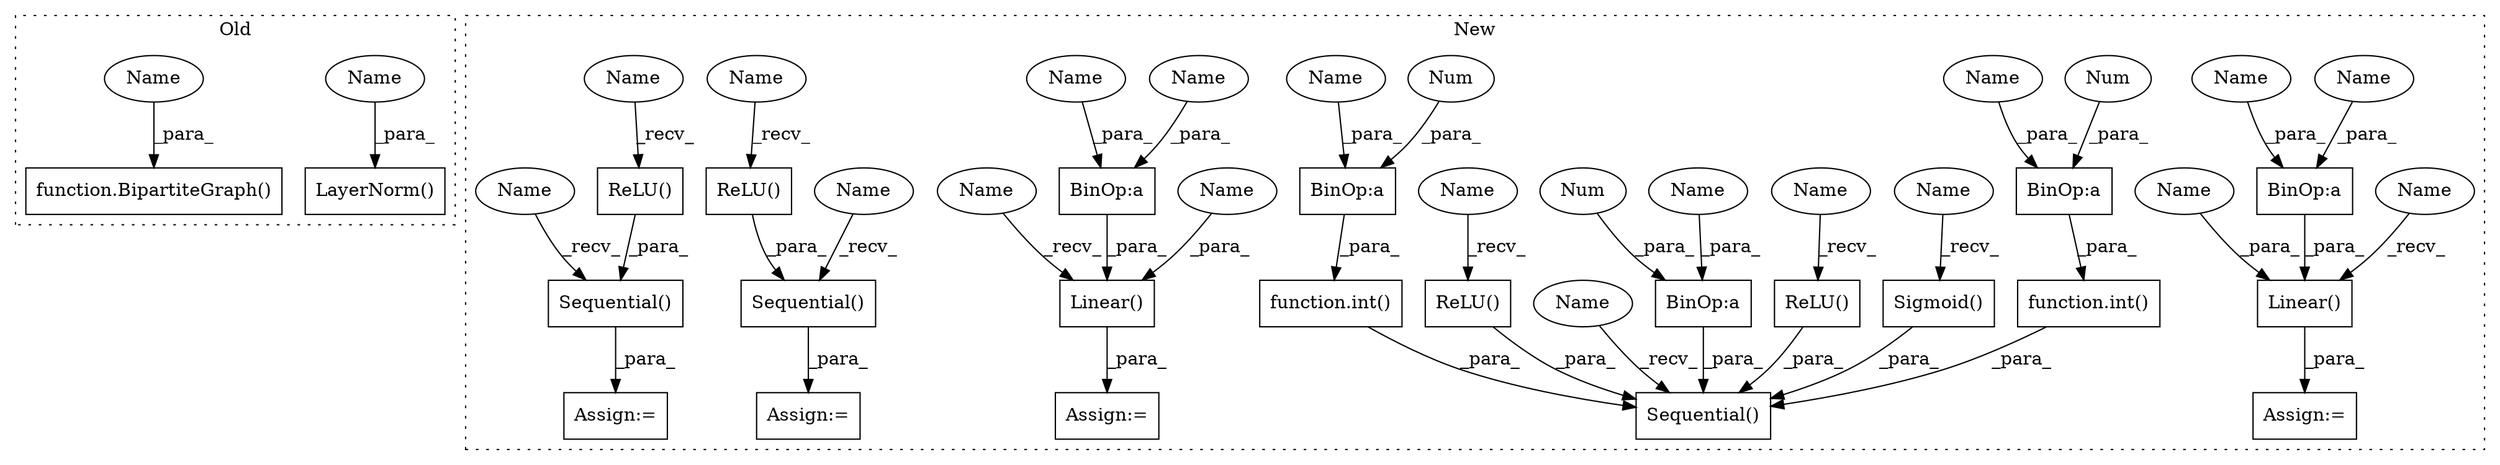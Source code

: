 digraph G {
subgraph cluster0 {
1 [label="LayerNorm()" a="75" s="4745,4776" l="13,1" shape="box"];
11 [label="function.BipartiteGraph()" a="75" s="5145,5246" l="28,10" shape="box"];
42 [label="Name" a="87" s="4758" l="18" shape="ellipse"];
43 [label="Name" a="87" s="5173" l="18" shape="ellipse"];
label = "Old";
style="dotted";
}
subgraph cluster1 {
2 [label="Sequential()" a="75" s="2061,2338" l="27,10" shape="box"];
3 [label="Linear()" a="75" s="2714,2809" l="23,34" shape="box"];
4 [label="Assign:=" a="68" s="2711" l="3" shape="box"];
5 [label="BinOp:a" a="82" s="2305" l="1" shape="box"];
6 [label="Sequential()" a="75" s="2540,2640" l="27,10" shape="box"];
7 [label="BinOp:a" a="82" s="2231" l="1" shape="box"];
8 [label="Sequential()" a="75" s="2403,2503" l="27,10" shape="box"];
9 [label="BinOp:a" a="82" s="2755" l="3" shape="box"];
10 [label="BinOp:a" a="82" s="2116" l="1" shape="box"];
12 [label="function.int()" a="75" s="2208,2233" l="4,1" shape="box"];
13 [label="Sigmoid()" a="75" s="2326" l="12" shape="box"];
14 [label="function.int()" a="75" s="2282,2307" l="4,1" shape="box"];
15 [label="BinOp:a" a="82" s="2911" l="3" shape="box"];
16 [label="Num" a="76" s="2232" l="1" shape="ellipse"];
17 [label="Num" a="76" s="2117" l="1" shape="ellipse"];
18 [label="Num" a="76" s="2306" l="1" shape="ellipse"];
19 [label="ReLU()" a="75" s="2631" l="9" shape="box"];
20 [label="Assign:=" a="68" s="2537" l="3" shape="box"];
21 [label="ReLU()" a="75" s="2154" l="9" shape="box"];
22 [label="Assign:=" a="68" s="2867" l="3" shape="box"];
23 [label="ReLU()" a="75" s="2249" l="9" shape="box"];
24 [label="Assign:=" a="68" s="2400" l="3" shape="box"];
25 [label="ReLU()" a="75" s="2494" l="9" shape="box"];
26 [label="Linear()" a="75" s="2870,2965" l="23,34" shape="box"];
27 [label="Name" a="87" s="2947" l="18" shape="ellipse"];
28 [label="Name" a="87" s="2737" l="18" shape="ellipse"];
29 [label="Name" a="87" s="2791" l="18" shape="ellipse"];
30 [label="Name" a="87" s="2098" l="18" shape="ellipse"];
31 [label="Name" a="87" s="2893" l="18" shape="ellipse"];
32 [label="Name" a="87" s="2061" l="2" shape="ellipse"];
33 [label="Name" a="87" s="2870" l="2" shape="ellipse"];
34 [label="Name" a="87" s="2631" l="2" shape="ellipse"];
35 [label="Name" a="87" s="2494" l="2" shape="ellipse"];
36 [label="Name" a="87" s="2326" l="2" shape="ellipse"];
37 [label="Name" a="87" s="2714" l="2" shape="ellipse"];
38 [label="Name" a="87" s="2154" l="2" shape="ellipse"];
39 [label="Name" a="87" s="2540" l="2" shape="ellipse"];
40 [label="Name" a="87" s="2403" l="2" shape="ellipse"];
41 [label="Name" a="87" s="2249" l="2" shape="ellipse"];
44 [label="Name" a="87" s="2286" l="19" shape="ellipse"];
45 [label="Name" a="87" s="2212" l="19" shape="ellipse"];
46 [label="Name" a="87" s="2914" l="19" shape="ellipse"];
47 [label="Name" a="87" s="2758" l="19" shape="ellipse"];
label = "New";
style="dotted";
}
3 -> 4 [label="_para_"];
5 -> 14 [label="_para_"];
6 -> 20 [label="_para_"];
7 -> 12 [label="_para_"];
8 -> 24 [label="_para_"];
9 -> 3 [label="_para_"];
10 -> 2 [label="_para_"];
12 -> 2 [label="_para_"];
13 -> 2 [label="_para_"];
14 -> 2 [label="_para_"];
15 -> 26 [label="_para_"];
16 -> 7 [label="_para_"];
17 -> 10 [label="_para_"];
18 -> 5 [label="_para_"];
19 -> 6 [label="_para_"];
21 -> 2 [label="_para_"];
23 -> 2 [label="_para_"];
25 -> 8 [label="_para_"];
26 -> 22 [label="_para_"];
27 -> 26 [label="_para_"];
28 -> 9 [label="_para_"];
29 -> 3 [label="_para_"];
30 -> 10 [label="_para_"];
31 -> 15 [label="_para_"];
32 -> 2 [label="_recv_"];
33 -> 26 [label="_recv_"];
34 -> 19 [label="_recv_"];
35 -> 25 [label="_recv_"];
36 -> 13 [label="_recv_"];
37 -> 3 [label="_recv_"];
38 -> 21 [label="_recv_"];
39 -> 6 [label="_recv_"];
40 -> 8 [label="_recv_"];
41 -> 23 [label="_recv_"];
42 -> 1 [label="_para_"];
43 -> 11 [label="_para_"];
44 -> 5 [label="_para_"];
45 -> 7 [label="_para_"];
46 -> 15 [label="_para_"];
47 -> 9 [label="_para_"];
}